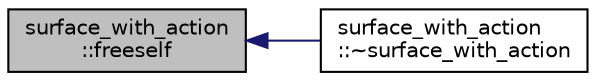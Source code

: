 digraph "surface_with_action::freeself"
{
  edge [fontname="Helvetica",fontsize="10",labelfontname="Helvetica",labelfontsize="10"];
  node [fontname="Helvetica",fontsize="10",shape=record];
  rankdir="LR";
  Node1042 [label="surface_with_action\l::freeself",height=0.2,width=0.4,color="black", fillcolor="grey75", style="filled", fontcolor="black"];
  Node1042 -> Node1043 [dir="back",color="midnightblue",fontsize="10",style="solid",fontname="Helvetica"];
  Node1043 [label="surface_with_action\l::~surface_with_action",height=0.2,width=0.4,color="black", fillcolor="white", style="filled",URL="$d8/df9/classsurface__with__action.html#acc971eeecd7a30c46d9e2ac48d2ec400"];
}
